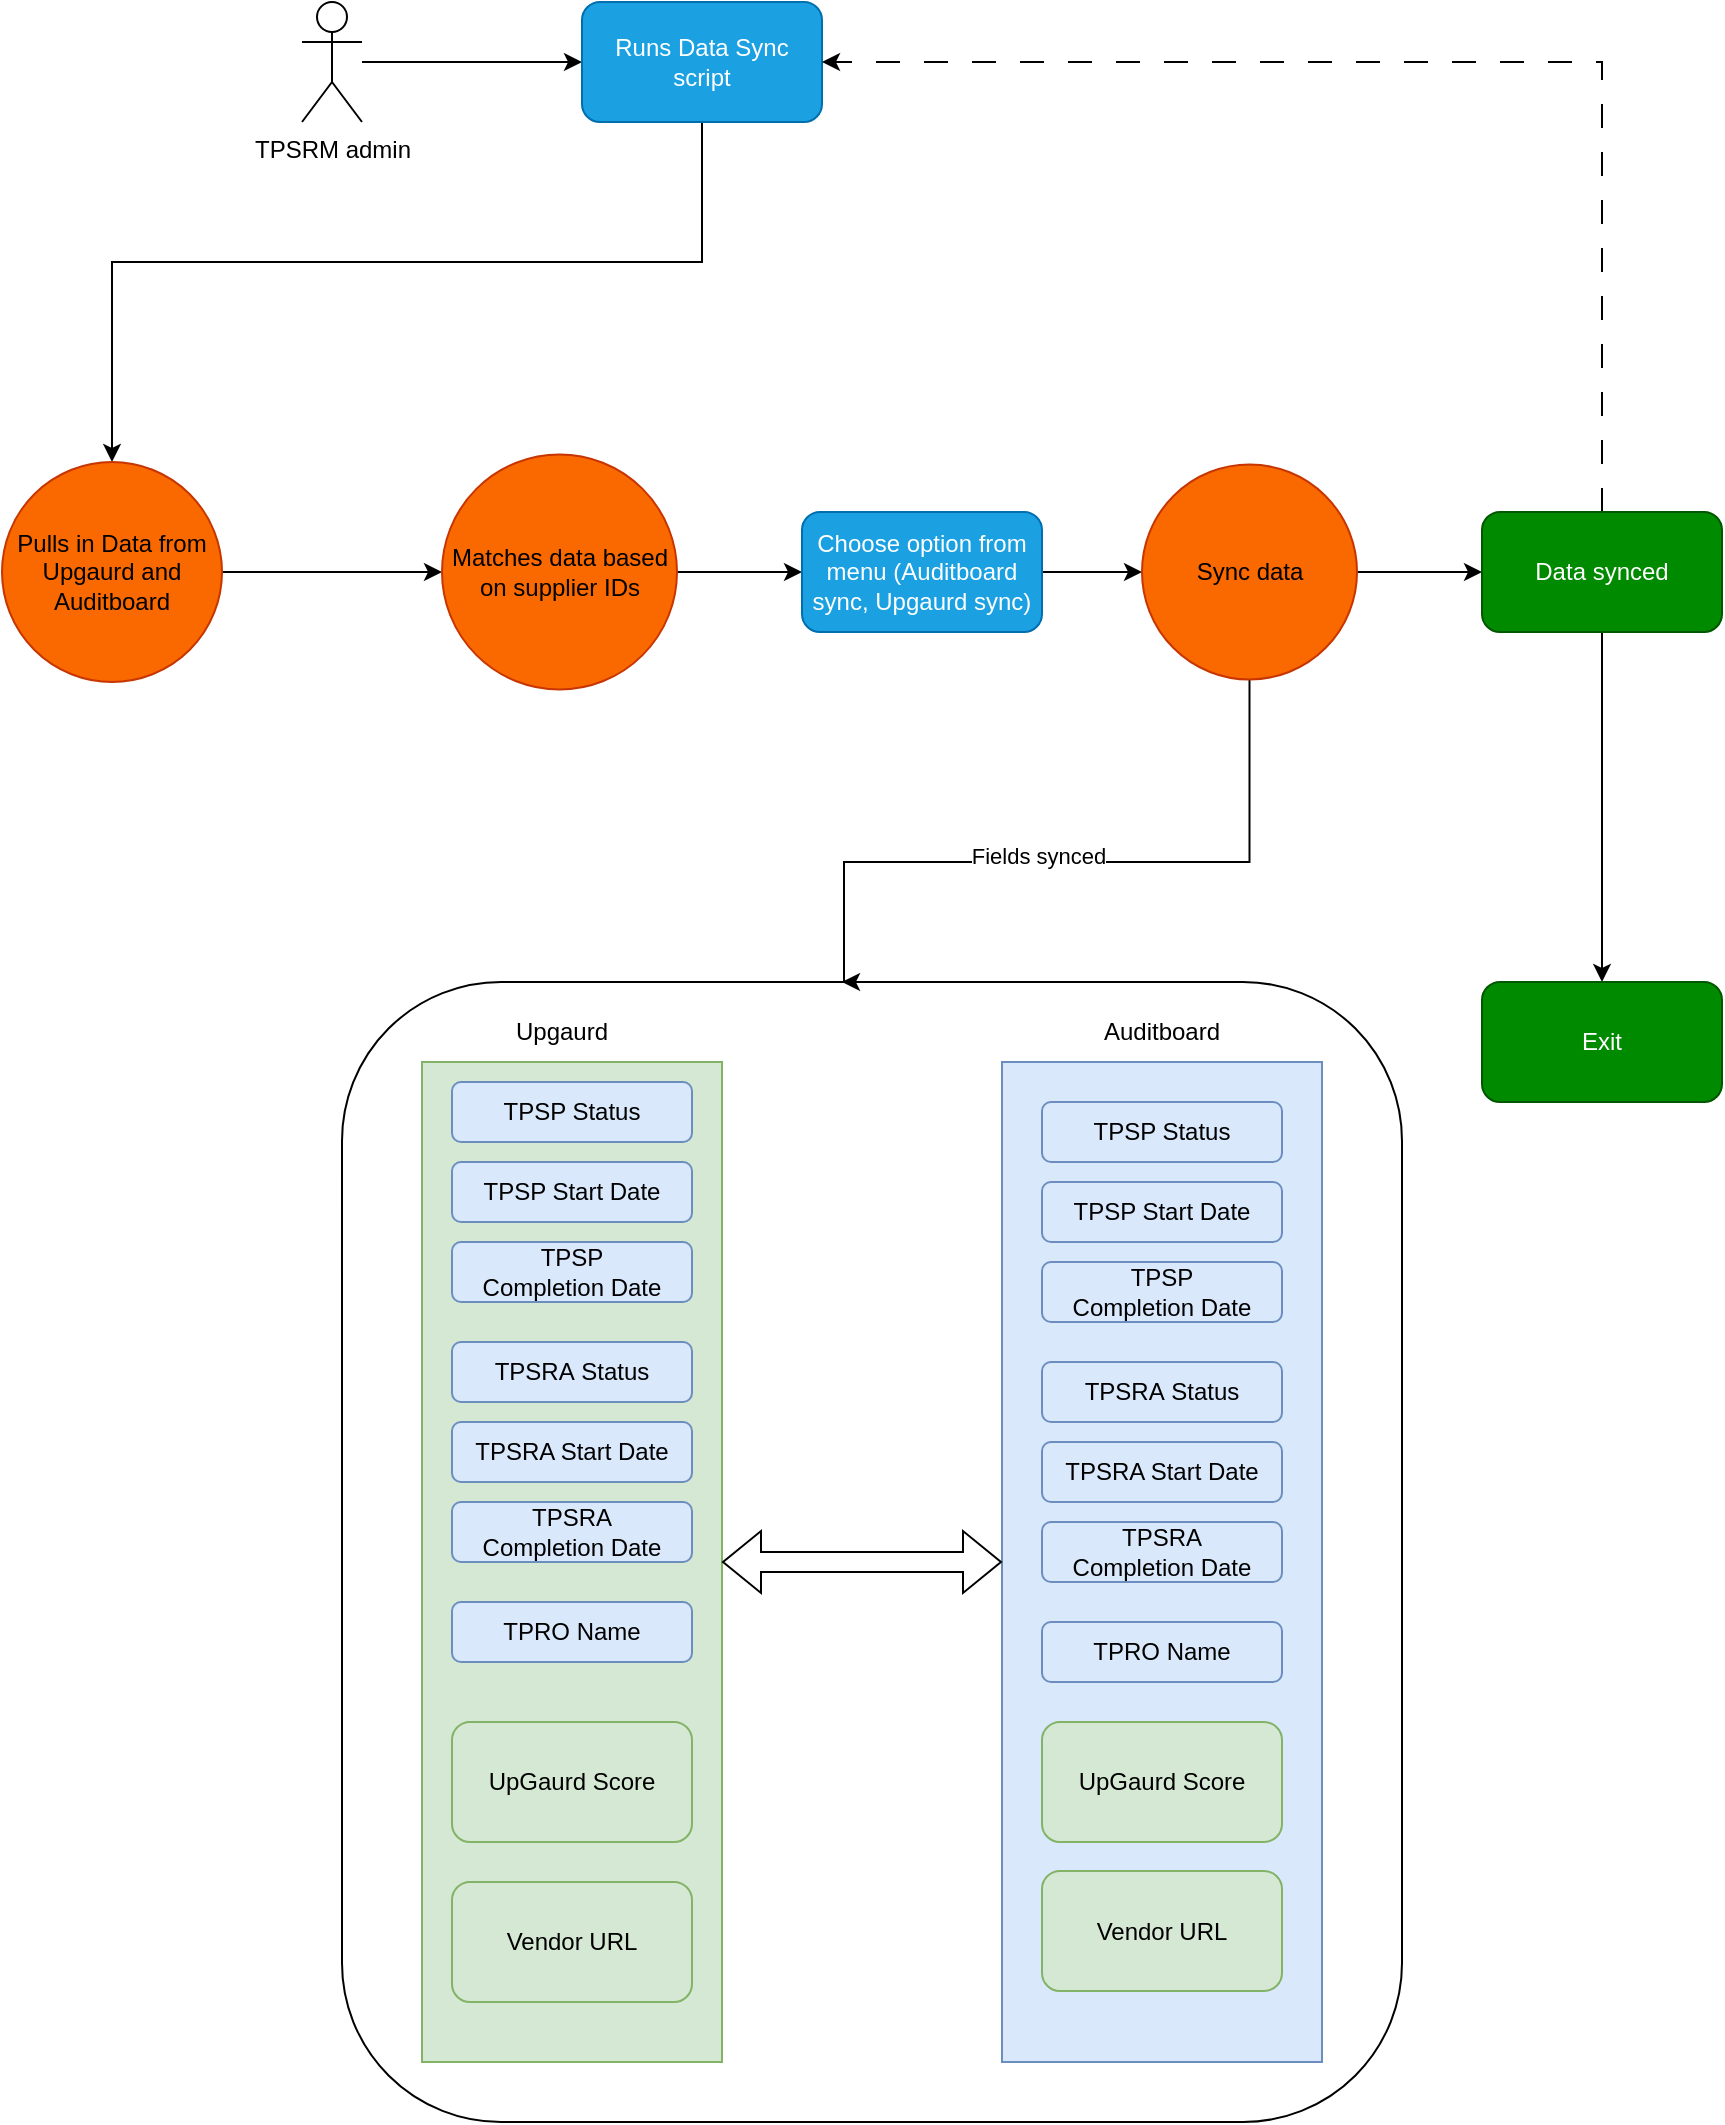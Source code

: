 <mxfile version="24.5.1" type="device">
  <diagram name="Page-1" id="tKddyOIrI-C9Iqw0Ipl2">
    <mxGraphModel dx="1434" dy="738" grid="1" gridSize="10" guides="1" tooltips="1" connect="1" arrows="1" fold="1" page="1" pageScale="1" pageWidth="827" pageHeight="1169" math="0" shadow="0">
      <root>
        <mxCell id="0" />
        <mxCell id="1" parent="0" />
        <mxCell id="Nh99SJor0f7UuDxnhE65-6" style="edgeStyle=orthogonalEdgeStyle;rounded=0;orthogonalLoop=1;jettySize=auto;html=1;" edge="1" parent="1" source="Nh99SJor0f7UuDxnhE65-2">
          <mxGeometry relative="1" as="geometry">
            <mxPoint x="300" y="220" as="targetPoint" />
          </mxGeometry>
        </mxCell>
        <mxCell id="Nh99SJor0f7UuDxnhE65-2" value="TPSRM admin" style="shape=umlActor;verticalLabelPosition=bottom;verticalAlign=top;html=1;outlineConnect=0;" vertex="1" parent="1">
          <mxGeometry x="160" y="190" width="30" height="60" as="geometry" />
        </mxCell>
        <mxCell id="Nh99SJor0f7UuDxnhE65-8" style="edgeStyle=orthogonalEdgeStyle;rounded=0;orthogonalLoop=1;jettySize=auto;html=1;entryX=0.5;entryY=0;entryDx=0;entryDy=0;" edge="1" parent="1" source="Nh99SJor0f7UuDxnhE65-7" target="Nh99SJor0f7UuDxnhE65-9">
          <mxGeometry relative="1" as="geometry">
            <mxPoint x="360" y="380" as="targetPoint" />
            <Array as="points">
              <mxPoint x="360" y="320" />
              <mxPoint x="65" y="320" />
            </Array>
          </mxGeometry>
        </mxCell>
        <mxCell id="Nh99SJor0f7UuDxnhE65-7" value="Runs Data Sync script" style="rounded=1;whiteSpace=wrap;html=1;fillColor=#1ba1e2;strokeColor=#006EAF;fontColor=#ffffff;" vertex="1" parent="1">
          <mxGeometry x="300" y="190" width="120" height="60" as="geometry" />
        </mxCell>
        <mxCell id="Nh99SJor0f7UuDxnhE65-10" style="edgeStyle=orthogonalEdgeStyle;rounded=0;orthogonalLoop=1;jettySize=auto;html=1;entryX=0;entryY=0.5;entryDx=0;entryDy=0;" edge="1" parent="1" source="Nh99SJor0f7UuDxnhE65-9" target="Nh99SJor0f7UuDxnhE65-11">
          <mxGeometry relative="1" as="geometry">
            <mxPoint x="390" y="485" as="targetPoint" />
          </mxGeometry>
        </mxCell>
        <mxCell id="Nh99SJor0f7UuDxnhE65-9" value="Pulls in Data from Upgaurd and Auditboard" style="ellipse;whiteSpace=wrap;html=1;aspect=fixed;fillColor=#fa6800;fontColor=#000000;strokeColor=#C73500;" vertex="1" parent="1">
          <mxGeometry x="10" y="420" width="110" height="110" as="geometry" />
        </mxCell>
        <mxCell id="Nh99SJor0f7UuDxnhE65-14" style="edgeStyle=orthogonalEdgeStyle;rounded=0;orthogonalLoop=1;jettySize=auto;html=1;entryX=0;entryY=0.5;entryDx=0;entryDy=0;" edge="1" parent="1" source="Nh99SJor0f7UuDxnhE65-11" target="Nh99SJor0f7UuDxnhE65-15">
          <mxGeometry relative="1" as="geometry">
            <mxPoint x="480" y="475" as="targetPoint" />
          </mxGeometry>
        </mxCell>
        <mxCell id="Nh99SJor0f7UuDxnhE65-11" value="Matches data based on supplier IDs" style="ellipse;whiteSpace=wrap;html=1;aspect=fixed;fillColor=#fa6800;fontColor=#000000;strokeColor=#C73500;" vertex="1" parent="1">
          <mxGeometry x="230" y="416.25" width="117.5" height="117.5" as="geometry" />
        </mxCell>
        <mxCell id="Nh99SJor0f7UuDxnhE65-16" style="edgeStyle=orthogonalEdgeStyle;rounded=0;orthogonalLoop=1;jettySize=auto;html=1;entryX=0;entryY=0.5;entryDx=0;entryDy=0;entryPerimeter=0;" edge="1" parent="1" source="Nh99SJor0f7UuDxnhE65-15" target="Nh99SJor0f7UuDxnhE65-17">
          <mxGeometry relative="1" as="geometry">
            <mxPoint x="610" y="475" as="targetPoint" />
          </mxGeometry>
        </mxCell>
        <mxCell id="Nh99SJor0f7UuDxnhE65-15" value="Choose option from menu (Auditboard sync, Upgaurd sync)" style="rounded=1;whiteSpace=wrap;html=1;fillColor=#1ba1e2;fontColor=#ffffff;strokeColor=#006EAF;" vertex="1" parent="1">
          <mxGeometry x="410" y="445" width="120" height="60" as="geometry" />
        </mxCell>
        <mxCell id="Nh99SJor0f7UuDxnhE65-18" style="edgeStyle=orthogonalEdgeStyle;rounded=0;orthogonalLoop=1;jettySize=auto;html=1;" edge="1" parent="1" source="Nh99SJor0f7UuDxnhE65-17">
          <mxGeometry relative="1" as="geometry">
            <mxPoint x="430" y="680" as="targetPoint" />
            <Array as="points">
              <mxPoint x="634" y="620" />
              <mxPoint x="431" y="620" />
            </Array>
          </mxGeometry>
        </mxCell>
        <mxCell id="Nh99SJor0f7UuDxnhE65-26" value="Fields synced" style="edgeLabel;html=1;align=center;verticalAlign=middle;resizable=0;points=[];" vertex="1" connectable="0" parent="Nh99SJor0f7UuDxnhE65-18">
          <mxGeometry x="0.113" y="-3" relative="1" as="geometry">
            <mxPoint as="offset" />
          </mxGeometry>
        </mxCell>
        <mxCell id="Nh99SJor0f7UuDxnhE65-19" style="edgeStyle=orthogonalEdgeStyle;rounded=0;orthogonalLoop=1;jettySize=auto;html=1;entryX=0;entryY=0.5;entryDx=0;entryDy=0;" edge="1" parent="1" source="Nh99SJor0f7UuDxnhE65-17" target="Nh99SJor0f7UuDxnhE65-20">
          <mxGeometry relative="1" as="geometry">
            <mxPoint x="770" y="475" as="targetPoint" />
          </mxGeometry>
        </mxCell>
        <mxCell id="Nh99SJor0f7UuDxnhE65-17" value="Sync data" style="ellipse;whiteSpace=wrap;html=1;aspect=fixed;fillColor=#fa6800;fontColor=#000000;strokeColor=#C73500;" vertex="1" parent="1">
          <mxGeometry x="580" y="421.25" width="107.5" height="107.5" as="geometry" />
        </mxCell>
        <mxCell id="Nh99SJor0f7UuDxnhE65-21" style="edgeStyle=orthogonalEdgeStyle;rounded=0;orthogonalLoop=1;jettySize=auto;html=1;entryX=1;entryY=0.5;entryDx=0;entryDy=0;strokeColor=none;" edge="1" parent="1" source="Nh99SJor0f7UuDxnhE65-20" target="Nh99SJor0f7UuDxnhE65-7">
          <mxGeometry relative="1" as="geometry">
            <Array as="points">
              <mxPoint x="810" y="220" />
            </Array>
          </mxGeometry>
        </mxCell>
        <mxCell id="Nh99SJor0f7UuDxnhE65-23" style="edgeStyle=orthogonalEdgeStyle;rounded=0;orthogonalLoop=1;jettySize=auto;html=1;" edge="1" parent="1" source="Nh99SJor0f7UuDxnhE65-20">
          <mxGeometry relative="1" as="geometry">
            <mxPoint x="810" y="680" as="targetPoint" />
          </mxGeometry>
        </mxCell>
        <mxCell id="Nh99SJor0f7UuDxnhE65-24" style="edgeStyle=orthogonalEdgeStyle;rounded=0;orthogonalLoop=1;jettySize=auto;html=1;entryX=1;entryY=0.5;entryDx=0;entryDy=0;dashed=1;dashPattern=12 12;" edge="1" parent="1" source="Nh99SJor0f7UuDxnhE65-20" target="Nh99SJor0f7UuDxnhE65-7">
          <mxGeometry relative="1" as="geometry">
            <Array as="points">
              <mxPoint x="810" y="220" />
            </Array>
          </mxGeometry>
        </mxCell>
        <mxCell id="Nh99SJor0f7UuDxnhE65-20" value="Data synced" style="rounded=1;whiteSpace=wrap;html=1;fillColor=#008a00;fontColor=#ffffff;strokeColor=#005700;" vertex="1" parent="1">
          <mxGeometry x="750" y="445" width="120" height="60" as="geometry" />
        </mxCell>
        <mxCell id="Nh99SJor0f7UuDxnhE65-25" value="Exit" style="rounded=1;whiteSpace=wrap;html=1;fillColor=#008a00;strokeColor=#005700;fontColor=#ffffff;" vertex="1" parent="1">
          <mxGeometry x="750" y="680" width="120" height="60" as="geometry" />
        </mxCell>
        <mxCell id="Nh99SJor0f7UuDxnhE65-27" value="" style="rounded=0;whiteSpace=wrap;html=1;fillColor=#d5e8d4;strokeColor=#82b366;" vertex="1" parent="1">
          <mxGeometry x="220" y="720" width="150" height="500" as="geometry" />
        </mxCell>
        <mxCell id="Nh99SJor0f7UuDxnhE65-28" value="" style="rounded=0;whiteSpace=wrap;html=1;fillColor=#dae8fc;strokeColor=#6c8ebf;" vertex="1" parent="1">
          <mxGeometry x="510" y="720" width="160" height="500" as="geometry" />
        </mxCell>
        <mxCell id="Nh99SJor0f7UuDxnhE65-29" value="TPSP Status" style="rounded=1;whiteSpace=wrap;html=1;fillColor=#dae8fc;strokeColor=#6c8ebf;" vertex="1" parent="1">
          <mxGeometry x="530" y="740" width="120" height="30" as="geometry" />
        </mxCell>
        <mxCell id="Nh99SJor0f7UuDxnhE65-30" value="TPSP Start Date" style="rounded=1;whiteSpace=wrap;html=1;fillColor=#dae8fc;strokeColor=#6c8ebf;" vertex="1" parent="1">
          <mxGeometry x="530" y="780" width="120" height="30" as="geometry" />
        </mxCell>
        <mxCell id="Nh99SJor0f7UuDxnhE65-31" value="TPSP Completion&amp;nbsp;&lt;span style=&quot;background-color: initial;&quot;&gt;Date&lt;/span&gt;" style="rounded=1;whiteSpace=wrap;html=1;fillColor=#dae8fc;strokeColor=#6c8ebf;" vertex="1" parent="1">
          <mxGeometry x="530" y="820" width="120" height="30" as="geometry" />
        </mxCell>
        <mxCell id="Nh99SJor0f7UuDxnhE65-32" value="TPSRA&lt;span style=&quot;background-color: initial;&quot;&gt;&amp;nbsp;Status&lt;/span&gt;" style="rounded=1;whiteSpace=wrap;html=1;fillColor=#dae8fc;strokeColor=#6c8ebf;" vertex="1" parent="1">
          <mxGeometry x="530" y="870" width="120" height="30" as="geometry" />
        </mxCell>
        <mxCell id="Nh99SJor0f7UuDxnhE65-33" value="TPSRA Start Date" style="rounded=1;whiteSpace=wrap;html=1;fillColor=#dae8fc;strokeColor=#6c8ebf;" vertex="1" parent="1">
          <mxGeometry x="530" y="910" width="120" height="30" as="geometry" />
        </mxCell>
        <mxCell id="Nh99SJor0f7UuDxnhE65-34" value="TPSRA Completion&amp;nbsp;&lt;span style=&quot;background-color: initial;&quot;&gt;Date&lt;/span&gt;" style="rounded=1;whiteSpace=wrap;html=1;fillColor=#dae8fc;strokeColor=#6c8ebf;" vertex="1" parent="1">
          <mxGeometry x="530" y="950" width="120" height="30" as="geometry" />
        </mxCell>
        <mxCell id="Nh99SJor0f7UuDxnhE65-35" value="TPRO Name" style="rounded=1;whiteSpace=wrap;html=1;fillColor=#dae8fc;strokeColor=#6c8ebf;" vertex="1" parent="1">
          <mxGeometry x="530" y="1000" width="120" height="30" as="geometry" />
        </mxCell>
        <mxCell id="Nh99SJor0f7UuDxnhE65-36" value="UpGaurd Score" style="rounded=1;whiteSpace=wrap;html=1;fillColor=#d5e8d4;strokeColor=#82b366;" vertex="1" parent="1">
          <mxGeometry x="235" y="1050" width="120" height="60" as="geometry" />
        </mxCell>
        <mxCell id="Nh99SJor0f7UuDxnhE65-37" value="TPSP Status" style="rounded=1;whiteSpace=wrap;html=1;fillColor=#dae8fc;strokeColor=#6c8ebf;" vertex="1" parent="1">
          <mxGeometry x="235" y="730" width="120" height="30" as="geometry" />
        </mxCell>
        <mxCell id="Nh99SJor0f7UuDxnhE65-38" value="TPSP Start Date" style="rounded=1;whiteSpace=wrap;html=1;fillColor=#dae8fc;strokeColor=#6c8ebf;" vertex="1" parent="1">
          <mxGeometry x="235" y="770" width="120" height="30" as="geometry" />
        </mxCell>
        <mxCell id="Nh99SJor0f7UuDxnhE65-39" value="TPSP Completion&amp;nbsp;&lt;span style=&quot;background-color: initial;&quot;&gt;Date&lt;/span&gt;" style="rounded=1;whiteSpace=wrap;html=1;fillColor=#dae8fc;strokeColor=#6c8ebf;" vertex="1" parent="1">
          <mxGeometry x="235" y="810" width="120" height="30" as="geometry" />
        </mxCell>
        <mxCell id="Nh99SJor0f7UuDxnhE65-40" value="TPSRA&lt;span style=&quot;background-color: initial;&quot;&gt;&amp;nbsp;Status&lt;/span&gt;" style="rounded=1;whiteSpace=wrap;html=1;fillColor=#dae8fc;strokeColor=#6c8ebf;" vertex="1" parent="1">
          <mxGeometry x="235" y="860" width="120" height="30" as="geometry" />
        </mxCell>
        <mxCell id="Nh99SJor0f7UuDxnhE65-41" value="TPSRA Start Date" style="rounded=1;whiteSpace=wrap;html=1;fillColor=#dae8fc;strokeColor=#6c8ebf;" vertex="1" parent="1">
          <mxGeometry x="235" y="900" width="120" height="30" as="geometry" />
        </mxCell>
        <mxCell id="Nh99SJor0f7UuDxnhE65-42" value="TPSRA Completion&amp;nbsp;&lt;span style=&quot;background-color: initial;&quot;&gt;Date&lt;/span&gt;" style="rounded=1;whiteSpace=wrap;html=1;fillColor=#dae8fc;strokeColor=#6c8ebf;" vertex="1" parent="1">
          <mxGeometry x="235" y="940" width="120" height="30" as="geometry" />
        </mxCell>
        <mxCell id="Nh99SJor0f7UuDxnhE65-43" value="TPRO Name" style="rounded=1;whiteSpace=wrap;html=1;fillColor=#dae8fc;strokeColor=#6c8ebf;" vertex="1" parent="1">
          <mxGeometry x="235" y="990" width="120" height="30" as="geometry" />
        </mxCell>
        <mxCell id="Nh99SJor0f7UuDxnhE65-44" value="UpGaurd Score" style="rounded=1;whiteSpace=wrap;html=1;fillColor=#d5e8d4;strokeColor=#82b366;" vertex="1" parent="1">
          <mxGeometry x="530" y="1050" width="120" height="60" as="geometry" />
        </mxCell>
        <mxCell id="Nh99SJor0f7UuDxnhE65-45" value="Upgaurd" style="text;html=1;align=center;verticalAlign=middle;whiteSpace=wrap;rounded=0;" vertex="1" parent="1">
          <mxGeometry x="260" y="690" width="60" height="30" as="geometry" />
        </mxCell>
        <mxCell id="Nh99SJor0f7UuDxnhE65-46" value="Auditboard" style="text;html=1;align=center;verticalAlign=middle;whiteSpace=wrap;rounded=0;" vertex="1" parent="1">
          <mxGeometry x="560" y="690" width="60" height="30" as="geometry" />
        </mxCell>
        <mxCell id="Nh99SJor0f7UuDxnhE65-47" value="" style="shape=flexArrow;endArrow=classic;startArrow=classic;html=1;rounded=0;exitX=1;exitY=0.5;exitDx=0;exitDy=0;" edge="1" parent="1" source="Nh99SJor0f7UuDxnhE65-27" target="Nh99SJor0f7UuDxnhE65-28">
          <mxGeometry width="100" height="100" relative="1" as="geometry">
            <mxPoint x="400" y="940" as="sourcePoint" />
            <mxPoint x="500" y="840" as="targetPoint" />
          </mxGeometry>
        </mxCell>
        <mxCell id="Nh99SJor0f7UuDxnhE65-48" value="Vendor URL" style="rounded=1;whiteSpace=wrap;html=1;fillColor=#d5e8d4;strokeColor=#82b366;" vertex="1" parent="1">
          <mxGeometry x="235" y="1130" width="120" height="60" as="geometry" />
        </mxCell>
        <mxCell id="Nh99SJor0f7UuDxnhE65-49" value="Vendor URL" style="rounded=1;whiteSpace=wrap;html=1;fillColor=#d5e8d4;strokeColor=#82b366;" vertex="1" parent="1">
          <mxGeometry x="530" y="1124.5" width="120" height="60" as="geometry" />
        </mxCell>
        <mxCell id="Nh99SJor0f7UuDxnhE65-50" value="" style="rounded=1;whiteSpace=wrap;html=1;fillColor=none;" vertex="1" parent="1">
          <mxGeometry x="180" y="680" width="530" height="570" as="geometry" />
        </mxCell>
      </root>
    </mxGraphModel>
  </diagram>
</mxfile>
